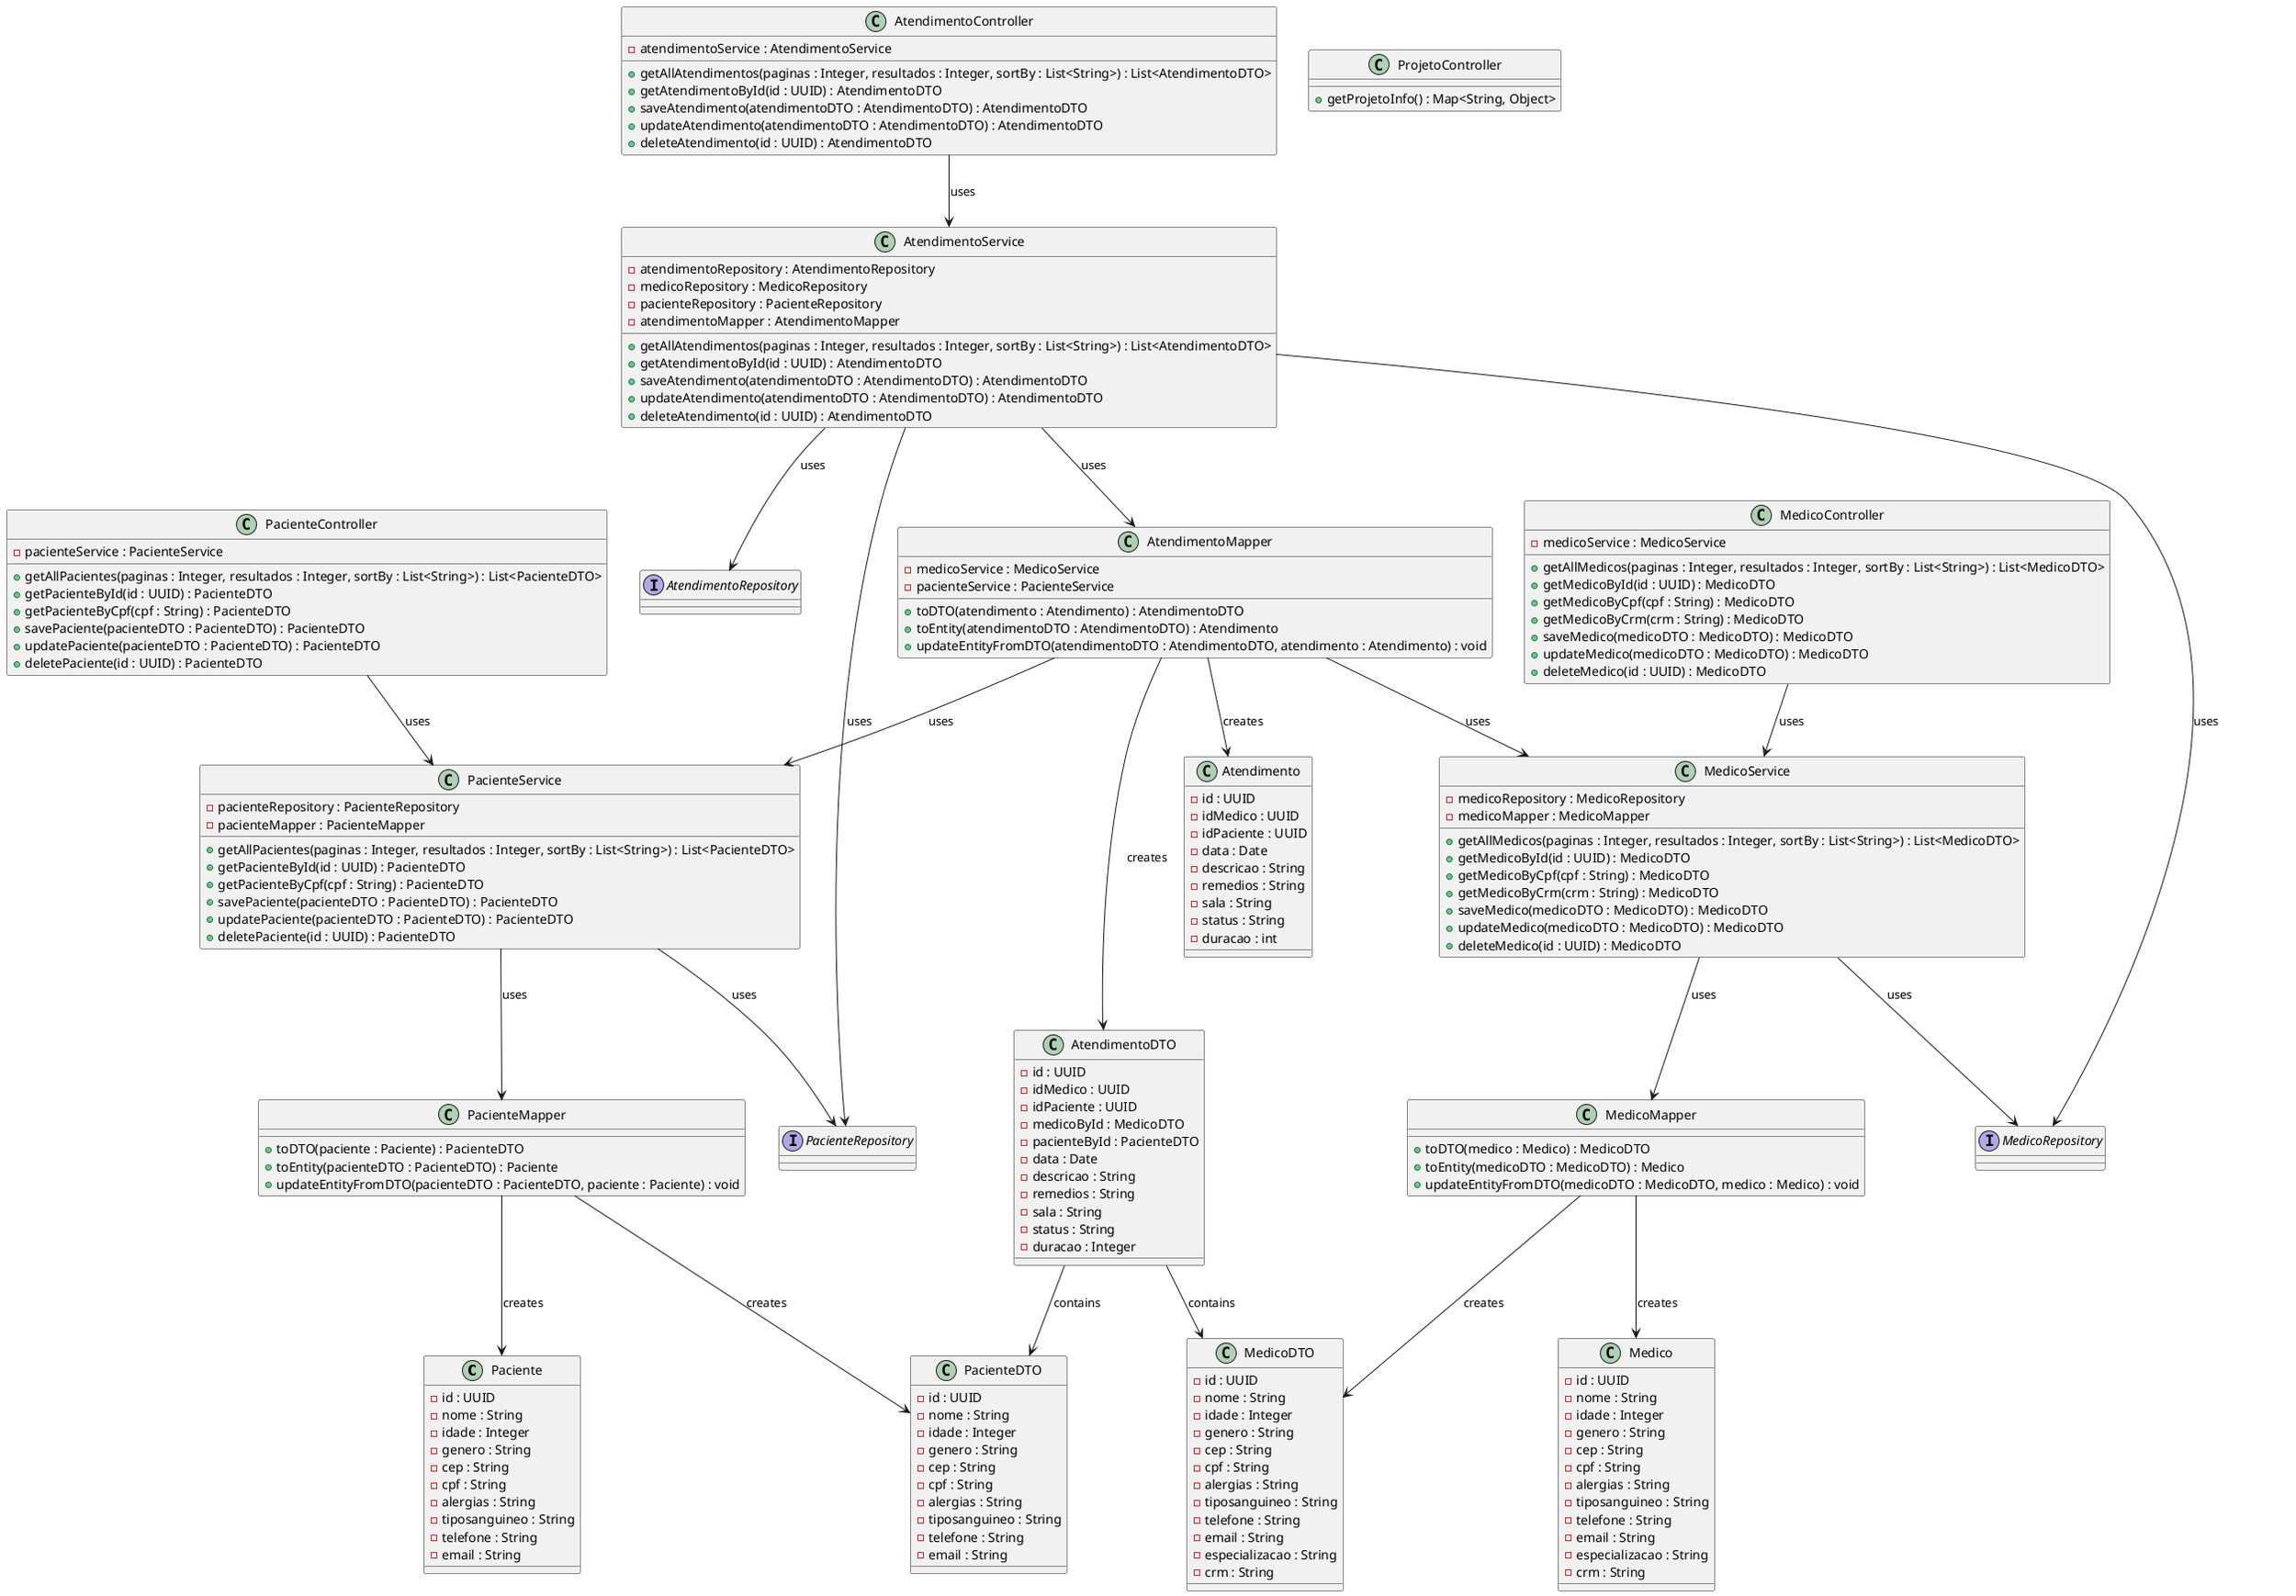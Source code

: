 @startuml

class Paciente {
    -id : UUID
    -nome : String
    -idade : Integer
    -genero : String
    -cep : String
    -cpf : String
    -alergias : String
    -tiposanguineo : String
    -telefone : String
    -email : String
}

class Medico {
    -id : UUID
    -nome : String
    -idade : Integer
    -genero : String
    -cep : String
    -cpf : String
    -alergias : String
    -tiposanguineo : String
    -telefone : String
    -email : String
    -especializacao : String
    -crm : String
}

class Atendimento {
    -id : UUID
    -idMedico : UUID
    -idPaciente : UUID
    -data : Date
    -descricao : String
    -remedios : String
    -sala : String
    -status : String
    -duracao : int
}

class PacienteDTO {
    -id : UUID
    -nome : String
    -idade : Integer
    -genero : String
    -cep : String
    -cpf : String
    -alergias : String
    -tiposanguineo : String
    -telefone : String
    -email : String
}

class MedicoDTO {
    -id : UUID
    -nome : String
    -idade : Integer
    -genero : String
    -cep : String
    -cpf : String
    -alergias : String
    -tiposanguineo : String
    -telefone : String
    -email : String
    -especializacao : String
    -crm : String
}

class AtendimentoDTO {
    -id : UUID
    -idMedico : UUID
    -idPaciente : UUID
    -medicoById : MedicoDTO
    -pacienteById : PacienteDTO
    -data : Date
    -descricao : String
    -remedios : String
    -sala : String
    -status : String
    -duracao : Integer
}

class PacienteService {
    -pacienteRepository : PacienteRepository
    -pacienteMapper : PacienteMapper

    +getAllPacientes(paginas : Integer, resultados : Integer, sortBy : List<String>) : List<PacienteDTO>
    +getPacienteById(id : UUID) : PacienteDTO
    +getPacienteByCpf(cpf : String) : PacienteDTO
    +savePaciente(pacienteDTO : PacienteDTO) : PacienteDTO
    +updatePaciente(pacienteDTO : PacienteDTO) : PacienteDTO
    +deletePaciente(id : UUID) : PacienteDTO
}

class MedicoService {
    -medicoRepository : MedicoRepository
    -medicoMapper : MedicoMapper

    +getAllMedicos(paginas : Integer, resultados : Integer, sortBy : List<String>) : List<MedicoDTO>
    +getMedicoById(id : UUID) : MedicoDTO
    +getMedicoByCpf(cpf : String) : MedicoDTO
    +getMedicoByCrm(crm : String) : MedicoDTO
    +saveMedico(medicoDTO : MedicoDTO) : MedicoDTO
    +updateMedico(medicoDTO : MedicoDTO) : MedicoDTO
    +deleteMedico(id : UUID) : MedicoDTO
}

class AtendimentoService {
    -atendimentoRepository : AtendimentoRepository
    -medicoRepository : MedicoRepository
    -pacienteRepository : PacienteRepository
    -atendimentoMapper : AtendimentoMapper

    +getAllAtendimentos(paginas : Integer, resultados : Integer, sortBy : List<String>) : List<AtendimentoDTO>
    +getAtendimentoById(id : UUID) : AtendimentoDTO
    +saveAtendimento(atendimentoDTO : AtendimentoDTO) : AtendimentoDTO
    +updateAtendimento(atendimentoDTO : AtendimentoDTO) : AtendimentoDTO
    +deleteAtendimento(id : UUID) : AtendimentoDTO
}

interface AtendimentoRepository {
}

interface MedicoRepository {
}

interface PacienteRepository {
}

class PacienteMapper {
    +toDTO(paciente : Paciente) : PacienteDTO
    +toEntity(pacienteDTO : PacienteDTO) : Paciente
    +updateEntityFromDTO(pacienteDTO : PacienteDTO, paciente : Paciente) : void
}

class MedicoMapper {
    +toDTO(medico : Medico) : MedicoDTO
    +toEntity(medicoDTO : MedicoDTO) : Medico
    +updateEntityFromDTO(medicoDTO : MedicoDTO, medico : Medico) : void
}

class AtendimentoMapper {
    -medicoService : MedicoService
    -pacienteService : PacienteService

    +toDTO(atendimento : Atendimento) : AtendimentoDTO
    +toEntity(atendimentoDTO : AtendimentoDTO) : Atendimento
    +updateEntityFromDTO(atendimentoDTO : AtendimentoDTO, atendimento : Atendimento) : void
}

class AtendimentoController {
    -atendimentoService : AtendimentoService

    +getAllAtendimentos(paginas : Integer, resultados : Integer, sortBy : List<String>) : List<AtendimentoDTO>
    +getAtendimentoById(id : UUID) : AtendimentoDTO
    +saveAtendimento(atendimentoDTO : AtendimentoDTO) : AtendimentoDTO
    +updateAtendimento(atendimentoDTO : AtendimentoDTO) : AtendimentoDTO
    +deleteAtendimento(id : UUID) : AtendimentoDTO
}

class MedicoController {
    -medicoService : MedicoService

    +getAllMedicos(paginas : Integer, resultados : Integer, sortBy : List<String>) : List<MedicoDTO>
    +getMedicoById(id : UUID) : MedicoDTO
    +getMedicoByCpf(cpf : String) : MedicoDTO
    +getMedicoByCrm(crm : String) : MedicoDTO
    +saveMedico(medicoDTO : MedicoDTO) : MedicoDTO
    +updateMedico(medicoDTO : MedicoDTO) : MedicoDTO
    +deleteMedico(id : UUID) : MedicoDTO
}

class PacienteController {
    -pacienteService : PacienteService

    +getAllPacientes(paginas : Integer, resultados : Integer, sortBy : List<String>) : List<PacienteDTO>
    +getPacienteById(id : UUID) : PacienteDTO
    +getPacienteByCpf(cpf : String) : PacienteDTO
    +savePaciente(pacienteDTO : PacienteDTO) : PacienteDTO
    +updatePaciente(pacienteDTO : PacienteDTO) : PacienteDTO
    +deletePaciente(id : UUID) : PacienteDTO
}

class ProjetoController {
    +getProjetoInfo() : Map<String, Object>
}

PacienteService --> PacienteRepository : uses
PacienteService --> PacienteMapper : uses

MedicoService --> MedicoRepository : uses
MedicoService --> MedicoMapper : uses

AtendimentoService --> AtendimentoRepository : uses
AtendimentoService --> MedicoRepository : uses
AtendimentoService --> PacienteRepository : uses
AtendimentoService --> AtendimentoMapper : uses

AtendimentoMapper --> MedicoService : uses
AtendimentoMapper --> PacienteService : uses

PacienteController --> PacienteService : uses
MedicoController --> MedicoService : uses
AtendimentoController --> AtendimentoService : uses

PacienteMapper --> PacienteDTO : creates
PacienteMapper --> Paciente : creates

MedicoMapper --> MedicoDTO : creates
MedicoMapper --> Medico : creates

AtendimentoMapper --> AtendimentoDTO : creates
AtendimentoMapper --> Atendimento : creates

AtendimentoDTO --> MedicoDTO : contains
AtendimentoDTO --> PacienteDTO : contains

@enduml
